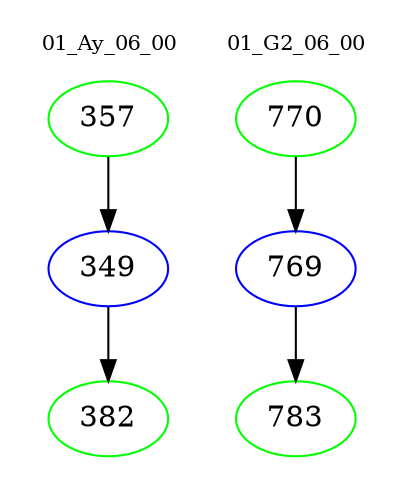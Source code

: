 digraph{
subgraph cluster_0 {
color = white
label = "01_Ay_06_00";
fontsize=10;
T0_357 [label="357", color="green"]
T0_357 -> T0_349 [color="black"]
T0_349 [label="349", color="blue"]
T0_349 -> T0_382 [color="black"]
T0_382 [label="382", color="green"]
}
subgraph cluster_1 {
color = white
label = "01_G2_06_00";
fontsize=10;
T1_770 [label="770", color="green"]
T1_770 -> T1_769 [color="black"]
T1_769 [label="769", color="blue"]
T1_769 -> T1_783 [color="black"]
T1_783 [label="783", color="green"]
}
}
